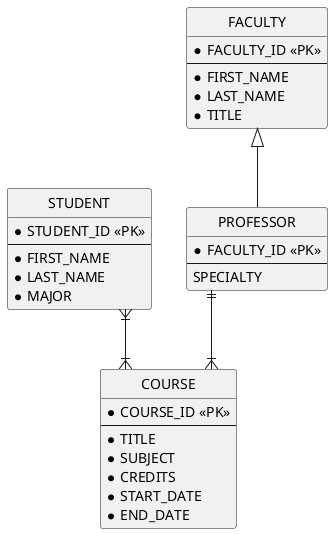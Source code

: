 @startuml
' hide the spot
 hide circle

' avoid problems with angled crows feet
skinparam linetype ortho

' Create the entities
entity "STUDENT" as student {
	* STUDENT_ID <<PK>>
	--
	* FIRST_NAME
	* LAST_NAME
	* MAJOR
}

entity "COURSE" as course {
	* COURSE_ID <<PK>>
	--
	* TITLE
	* SUBJECT
	* CREDITS
	* START_DATE
	* END_DATE
}

entity "FACULTY" as faculty {
	* FACULTY_ID <<PK>>
	--
	* FIRST_NAME
	* LAST_NAME
	* TITLE
}

entity "PROFESSOR" as professor extends faculty {
	* FACULTY_ID <<PK>>
	--
	SPECIALTY
}

' Create the relationships
student }|--|{ course
professor ||--|{ course
@enduml